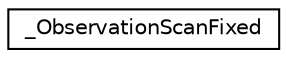 digraph "Graphical Class Hierarchy"
{
  edge [fontname="Helvetica",fontsize="10",labelfontname="Helvetica",labelfontsize="10"];
  node [fontname="Helvetica",fontsize="10",shape=record];
  rankdir="LR";
  Node1 [label="_ObservationScanFixed",height=0.2,width=0.4,color="black", fillcolor="white", style="filled",URL="$struct___observation_scan_fixed.html"];
}
